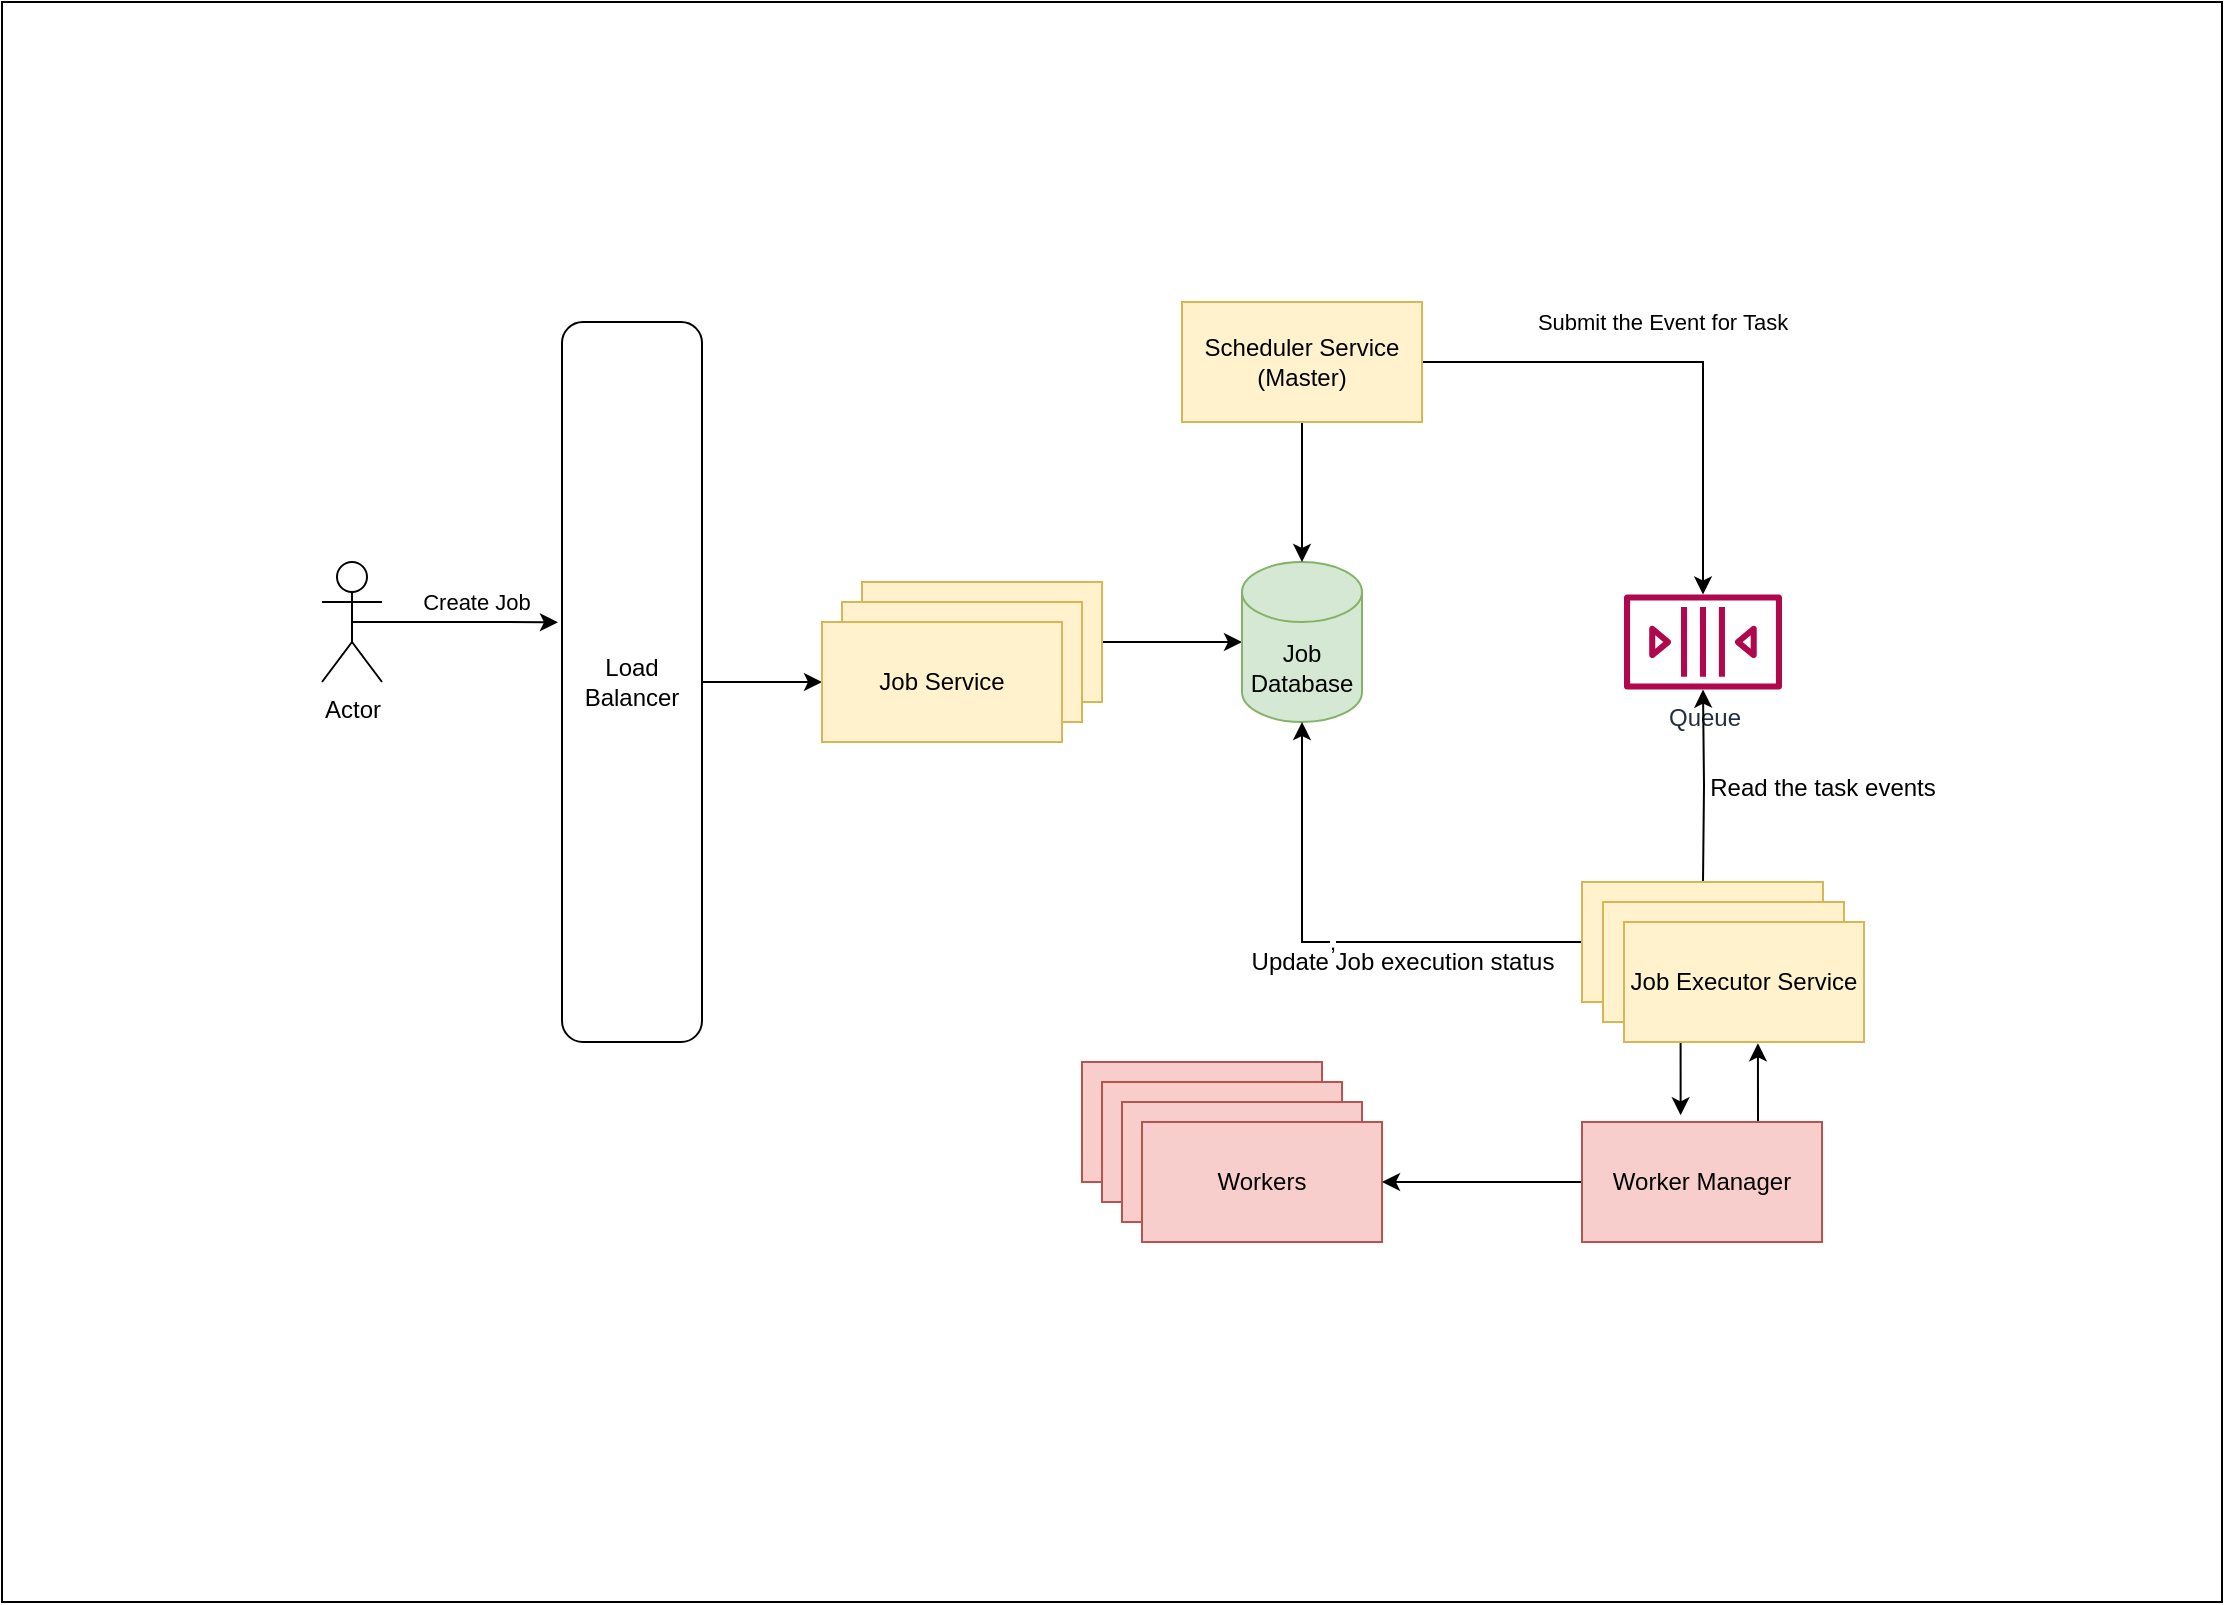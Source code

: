 <mxfile version="21.6.8" type="github">
  <diagram name="Page-1" id="0Tcqb__I1J_xdQczo0h1">
    <mxGraphModel dx="3533" dy="1076" grid="1" gridSize="10" guides="1" tooltips="1" connect="1" arrows="1" fold="1" page="1" pageScale="1" pageWidth="850" pageHeight="1100" math="0" shadow="0">
      <root>
        <mxCell id="0" />
        <mxCell id="1" parent="0" />
        <mxCell id="fymXh3G3QEbw709K97tW-95" value="" style="rounded=0;whiteSpace=wrap;html=1;" vertex="1" parent="1">
          <mxGeometry x="-1640" y="70" width="1110" height="800" as="geometry" />
        </mxCell>
        <mxCell id="fymXh3G3QEbw709K97tW-96" style="edgeStyle=orthogonalEdgeStyle;rounded=0;orthogonalLoop=1;jettySize=auto;html=1;exitX=1;exitY=0.5;exitDx=0;exitDy=0;entryX=0;entryY=0.5;entryDx=0;entryDy=0;entryPerimeter=0;" edge="1" parent="1" source="fymXh3G3QEbw709K97tW-97" target="fymXh3G3QEbw709K97tW-106">
          <mxGeometry relative="1" as="geometry" />
        </mxCell>
        <mxCell id="fymXh3G3QEbw709K97tW-97" value="Job Serice" style="rounded=0;whiteSpace=wrap;html=1;fillColor=#fff2cc;strokeColor=#d6b656;" vertex="1" parent="1">
          <mxGeometry x="-1210" y="360" width="120" height="60" as="geometry" />
        </mxCell>
        <mxCell id="fymXh3G3QEbw709K97tW-98" value="Job Service" style="rounded=0;whiteSpace=wrap;html=1;fillColor=#fff2cc;strokeColor=#d6b656;" vertex="1" parent="1">
          <mxGeometry x="-1220" y="370" width="120" height="60" as="geometry" />
        </mxCell>
        <mxCell id="fymXh3G3QEbw709K97tW-99" style="edgeStyle=orthogonalEdgeStyle;rounded=0;orthogonalLoop=1;jettySize=auto;html=1;exitX=0.5;exitY=0.5;exitDx=0;exitDy=0;exitPerimeter=0;entryX=-0.029;entryY=0.417;entryDx=0;entryDy=0;entryPerimeter=0;" edge="1" parent="1" source="fymXh3G3QEbw709K97tW-101" target="fymXh3G3QEbw709K97tW-103">
          <mxGeometry relative="1" as="geometry" />
        </mxCell>
        <mxCell id="fymXh3G3QEbw709K97tW-100" value="Create Job" style="edgeLabel;html=1;align=center;verticalAlign=middle;resizable=0;points=[];" vertex="1" connectable="0" parent="fymXh3G3QEbw709K97tW-99">
          <mxGeometry x="-0.088" y="-2" relative="1" as="geometry">
            <mxPoint x="15" y="-12" as="offset" />
          </mxGeometry>
        </mxCell>
        <mxCell id="fymXh3G3QEbw709K97tW-101" value="Actor" style="shape=umlActor;verticalLabelPosition=bottom;verticalAlign=top;html=1;outlineConnect=0;" vertex="1" parent="1">
          <mxGeometry x="-1480" y="350" width="30" height="60" as="geometry" />
        </mxCell>
        <mxCell id="fymXh3G3QEbw709K97tW-102" style="edgeStyle=orthogonalEdgeStyle;rounded=0;orthogonalLoop=1;jettySize=auto;html=1;exitX=1;exitY=0.5;exitDx=0;exitDy=0;entryX=0;entryY=0.5;entryDx=0;entryDy=0;" edge="1" parent="1" source="fymXh3G3QEbw709K97tW-103" target="fymXh3G3QEbw709K97tW-104">
          <mxGeometry relative="1" as="geometry" />
        </mxCell>
        <mxCell id="fymXh3G3QEbw709K97tW-103" value="Load Balancer" style="rounded=1;whiteSpace=wrap;html=1;" vertex="1" parent="1">
          <mxGeometry x="-1360" y="230" width="70" height="360" as="geometry" />
        </mxCell>
        <mxCell id="fymXh3G3QEbw709K97tW-104" value="Job Service" style="rounded=0;whiteSpace=wrap;html=1;fillColor=#fff2cc;strokeColor=#d6b656;" vertex="1" parent="1">
          <mxGeometry x="-1230" y="380" width="120" height="60" as="geometry" />
        </mxCell>
        <mxCell id="fymXh3G3QEbw709K97tW-105" value="Queue" style="sketch=0;outlineConnect=0;fontColor=#232F3E;gradientColor=none;fillColor=#B0084D;strokeColor=none;dashed=0;verticalLabelPosition=bottom;verticalAlign=top;align=center;html=1;fontSize=12;fontStyle=0;aspect=fixed;pointerEvents=1;shape=mxgraph.aws4.queue;" vertex="1" parent="1">
          <mxGeometry x="-829" y="366.2" width="79" height="47.6" as="geometry" />
        </mxCell>
        <mxCell id="fymXh3G3QEbw709K97tW-106" value="Job Database" style="shape=cylinder3;whiteSpace=wrap;html=1;boundedLbl=1;backgroundOutline=1;size=15;fillColor=#d5e8d4;strokeColor=#82b366;" vertex="1" parent="1">
          <mxGeometry x="-1020" y="350" width="60" height="80" as="geometry" />
        </mxCell>
        <mxCell id="fymXh3G3QEbw709K97tW-107" style="edgeStyle=orthogonalEdgeStyle;rounded=0;orthogonalLoop=1;jettySize=auto;html=1;exitX=0.5;exitY=1;exitDx=0;exitDy=0;entryX=0.5;entryY=0;entryDx=0;entryDy=0;entryPerimeter=0;" edge="1" parent="1" source="fymXh3G3QEbw709K97tW-111" target="fymXh3G3QEbw709K97tW-106">
          <mxGeometry relative="1" as="geometry" />
        </mxCell>
        <mxCell id="fymXh3G3QEbw709K97tW-108" style="edgeStyle=orthogonalEdgeStyle;rounded=0;orthogonalLoop=1;jettySize=auto;html=1;exitX=1;exitY=0.5;exitDx=0;exitDy=0;" edge="1" parent="1" source="fymXh3G3QEbw709K97tW-111" target="fymXh3G3QEbw709K97tW-105">
          <mxGeometry relative="1" as="geometry" />
        </mxCell>
        <mxCell id="fymXh3G3QEbw709K97tW-109" value="Submit the Event for Task" style="edgeLabel;html=1;align=center;verticalAlign=middle;resizable=0;points=[];" vertex="1" connectable="0" parent="fymXh3G3QEbw709K97tW-108">
          <mxGeometry x="-0.564" y="-4" relative="1" as="geometry">
            <mxPoint x="64" y="-24" as="offset" />
          </mxGeometry>
        </mxCell>
        <mxCell id="fymXh3G3QEbw709K97tW-110" style="edgeStyle=orthogonalEdgeStyle;rounded=0;orthogonalLoop=1;jettySize=auto;html=1;exitX=0.5;exitY=0;exitDx=0;exitDy=0;" edge="1" parent="1" target="fymXh3G3QEbw709K97tW-105">
          <mxGeometry relative="1" as="geometry">
            <mxPoint x="-789.5" y="510" as="sourcePoint" />
          </mxGeometry>
        </mxCell>
        <mxCell id="fymXh3G3QEbw709K97tW-111" value="Scheduler Service&lt;br&gt;(Master)" style="rounded=0;whiteSpace=wrap;html=1;fillColor=#fff2cc;strokeColor=#d6b656;" vertex="1" parent="1">
          <mxGeometry x="-1050" y="220" width="120" height="60" as="geometry" />
        </mxCell>
        <mxCell id="fymXh3G3QEbw709K97tW-112" value="," style="edgeStyle=orthogonalEdgeStyle;rounded=0;orthogonalLoop=1;jettySize=auto;html=1;exitX=0;exitY=0.5;exitDx=0;exitDy=0;entryX=0.5;entryY=1;entryDx=0;entryDy=0;entryPerimeter=0;" edge="1" parent="1" source="fymXh3G3QEbw709K97tW-113" target="fymXh3G3QEbw709K97tW-106">
          <mxGeometry relative="1" as="geometry">
            <mxPoint x="-990" y="440" as="targetPoint" />
          </mxGeometry>
        </mxCell>
        <mxCell id="fymXh3G3QEbw709K97tW-113" value="" style="rounded=0;whiteSpace=wrap;html=1;fillColor=#fff2cc;strokeColor=#d6b656;" vertex="1" parent="1">
          <mxGeometry x="-850" y="510" width="120.5" height="60" as="geometry" />
        </mxCell>
        <mxCell id="fymXh3G3QEbw709K97tW-114" value="Worker1" style="rounded=0;whiteSpace=wrap;html=1;fillColor=#f8cecc;strokeColor=#b85450;" vertex="1" parent="1">
          <mxGeometry x="-1100" y="600" width="120" height="60" as="geometry" />
        </mxCell>
        <mxCell id="fymXh3G3QEbw709K97tW-115" value="Read the task events" style="text;html=1;align=center;verticalAlign=middle;resizable=0;points=[];autosize=1;strokeColor=none;fillColor=none;" vertex="1" parent="1">
          <mxGeometry x="-800" y="448" width="140" height="30" as="geometry" />
        </mxCell>
        <mxCell id="fymXh3G3QEbw709K97tW-116" value="Worker1" style="rounded=0;whiteSpace=wrap;html=1;fillColor=#f8cecc;strokeColor=#b85450;" vertex="1" parent="1">
          <mxGeometry x="-1090" y="610" width="120" height="60" as="geometry" />
        </mxCell>
        <mxCell id="fymXh3G3QEbw709K97tW-117" value="Worker1" style="rounded=0;whiteSpace=wrap;html=1;fillColor=#f8cecc;strokeColor=#b85450;" vertex="1" parent="1">
          <mxGeometry x="-1080" y="620" width="120" height="60" as="geometry" />
        </mxCell>
        <mxCell id="fymXh3G3QEbw709K97tW-118" value="Workers" style="rounded=0;whiteSpace=wrap;html=1;fillColor=#f8cecc;strokeColor=#b85450;" vertex="1" parent="1">
          <mxGeometry x="-1070" y="630" width="120" height="60" as="geometry" />
        </mxCell>
        <mxCell id="fymXh3G3QEbw709K97tW-119" style="edgeStyle=orthogonalEdgeStyle;rounded=0;orthogonalLoop=1;jettySize=auto;html=1;exitX=0;exitY=0.5;exitDx=0;exitDy=0;" edge="1" parent="1" source="fymXh3G3QEbw709K97tW-121" target="fymXh3G3QEbw709K97tW-118">
          <mxGeometry relative="1" as="geometry" />
        </mxCell>
        <mxCell id="fymXh3G3QEbw709K97tW-120" style="edgeStyle=orthogonalEdgeStyle;rounded=0;orthogonalLoop=1;jettySize=auto;html=1;exitX=0.75;exitY=0;exitDx=0;exitDy=0;entryX=0.558;entryY=1.011;entryDx=0;entryDy=0;entryPerimeter=0;" edge="1" parent="1" source="fymXh3G3QEbw709K97tW-121" target="fymXh3G3QEbw709K97tW-124">
          <mxGeometry relative="1" as="geometry" />
        </mxCell>
        <mxCell id="fymXh3G3QEbw709K97tW-121" value="Worker Manager" style="rounded=0;whiteSpace=wrap;html=1;fillColor=#f8cecc;strokeColor=#b85450;" vertex="1" parent="1">
          <mxGeometry x="-850" y="630" width="120" height="60" as="geometry" />
        </mxCell>
        <mxCell id="fymXh3G3QEbw709K97tW-122" value="" style="rounded=0;whiteSpace=wrap;html=1;fillColor=#fff2cc;strokeColor=#d6b656;" vertex="1" parent="1">
          <mxGeometry x="-839.5" y="520" width="120.5" height="60" as="geometry" />
        </mxCell>
        <mxCell id="fymXh3G3QEbw709K97tW-123" style="edgeStyle=orthogonalEdgeStyle;rounded=0;orthogonalLoop=1;jettySize=auto;html=1;exitX=0.25;exitY=1;exitDx=0;exitDy=0;entryX=0.411;entryY=-0.056;entryDx=0;entryDy=0;entryPerimeter=0;" edge="1" parent="1" source="fymXh3G3QEbw709K97tW-124" target="fymXh3G3QEbw709K97tW-121">
          <mxGeometry relative="1" as="geometry" />
        </mxCell>
        <mxCell id="fymXh3G3QEbw709K97tW-124" value="Job Executor Service" style="rounded=0;whiteSpace=wrap;html=1;fillColor=#fff2cc;strokeColor=#d6b656;" vertex="1" parent="1">
          <mxGeometry x="-829" y="530" width="120" height="60" as="geometry" />
        </mxCell>
        <mxCell id="fymXh3G3QEbw709K97tW-125" value="Update Job execution status" style="text;html=1;align=center;verticalAlign=middle;resizable=0;points=[];autosize=1;strokeColor=none;fillColor=none;" vertex="1" parent="1">
          <mxGeometry x="-1025" y="535" width="170" height="30" as="geometry" />
        </mxCell>
      </root>
    </mxGraphModel>
  </diagram>
</mxfile>
